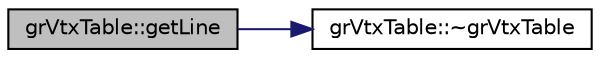 digraph "grVtxTable::getLine"
{
  edge [fontname="Helvetica",fontsize="10",labelfontname="Helvetica",labelfontsize="10"];
  node [fontname="Helvetica",fontsize="10",shape=record];
  rankdir="LR";
  Node1 [label="grVtxTable::getLine",height=0.2,width=0.4,color="black", fillcolor="grey75", style="filled", fontcolor="black"];
  Node1 -> Node2 [color="midnightblue",fontsize="10",style="solid",fontname="Helvetica"];
  Node2 [label="grVtxTable::~grVtxTable",height=0.2,width=0.4,color="black", fillcolor="white", style="filled",URL="$classgr_vtx_table.html#a57053036f3297238be629cb1d99858af"];
}

